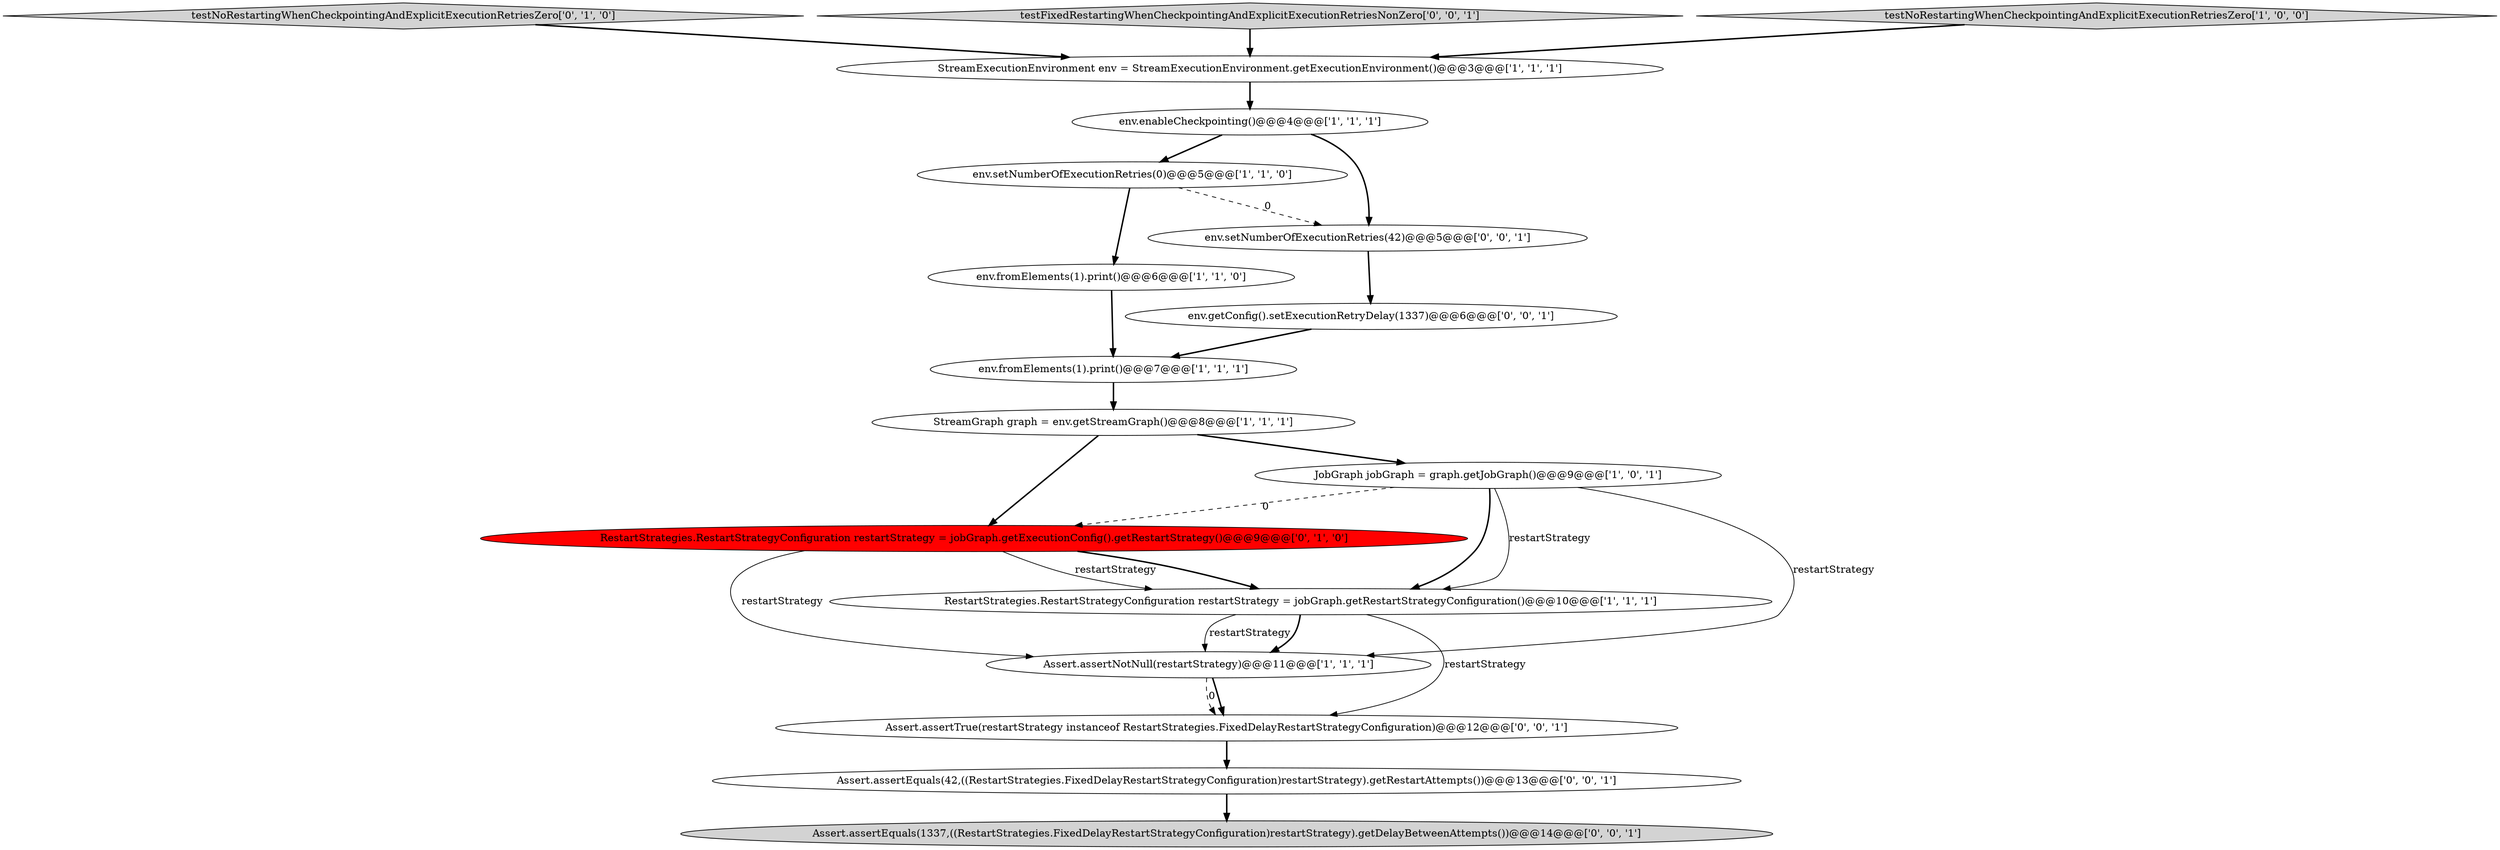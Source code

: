 digraph {
7 [style = filled, label = "JobGraph jobGraph = graph.getJobGraph()@@@9@@@['1', '0', '1']", fillcolor = white, shape = ellipse image = "AAA0AAABBB1BBB"];
6 [style = filled, label = "RestartStrategies.RestartStrategyConfiguration restartStrategy = jobGraph.getRestartStrategyConfiguration()@@@10@@@['1', '1', '1']", fillcolor = white, shape = ellipse image = "AAA0AAABBB1BBB"];
10 [style = filled, label = "RestartStrategies.RestartStrategyConfiguration restartStrategy = jobGraph.getExecutionConfig().getRestartStrategy()@@@9@@@['0', '1', '0']", fillcolor = red, shape = ellipse image = "AAA1AAABBB2BBB"];
14 [style = filled, label = "Assert.assertEquals(1337,((RestartStrategies.FixedDelayRestartStrategyConfiguration)restartStrategy).getDelayBetweenAttempts())@@@14@@@['0', '0', '1']", fillcolor = lightgray, shape = ellipse image = "AAA0AAABBB3BBB"];
9 [style = filled, label = "env.fromElements(1).print()@@@6@@@['1', '1', '0']", fillcolor = white, shape = ellipse image = "AAA0AAABBB1BBB"];
1 [style = filled, label = "StreamGraph graph = env.getStreamGraph()@@@8@@@['1', '1', '1']", fillcolor = white, shape = ellipse image = "AAA0AAABBB1BBB"];
16 [style = filled, label = "env.getConfig().setExecutionRetryDelay(1337)@@@6@@@['0', '0', '1']", fillcolor = white, shape = ellipse image = "AAA0AAABBB3BBB"];
15 [style = filled, label = "Assert.assertEquals(42,((RestartStrategies.FixedDelayRestartStrategyConfiguration)restartStrategy).getRestartAttempts())@@@13@@@['0', '0', '1']", fillcolor = white, shape = ellipse image = "AAA0AAABBB3BBB"];
2 [style = filled, label = "env.setNumberOfExecutionRetries(0)@@@5@@@['1', '1', '0']", fillcolor = white, shape = ellipse image = "AAA0AAABBB1BBB"];
3 [style = filled, label = "StreamExecutionEnvironment env = StreamExecutionEnvironment.getExecutionEnvironment()@@@3@@@['1', '1', '1']", fillcolor = white, shape = ellipse image = "AAA0AAABBB1BBB"];
17 [style = filled, label = "Assert.assertTrue(restartStrategy instanceof RestartStrategies.FixedDelayRestartStrategyConfiguration)@@@12@@@['0', '0', '1']", fillcolor = white, shape = ellipse image = "AAA0AAABBB3BBB"];
13 [style = filled, label = "env.setNumberOfExecutionRetries(42)@@@5@@@['0', '0', '1']", fillcolor = white, shape = ellipse image = "AAA0AAABBB3BBB"];
11 [style = filled, label = "testNoRestartingWhenCheckpointingAndExplicitExecutionRetriesZero['0', '1', '0']", fillcolor = lightgray, shape = diamond image = "AAA0AAABBB2BBB"];
12 [style = filled, label = "testFixedRestartingWhenCheckpointingAndExplicitExecutionRetriesNonZero['0', '0', '1']", fillcolor = lightgray, shape = diamond image = "AAA0AAABBB3BBB"];
5 [style = filled, label = "testNoRestartingWhenCheckpointingAndExplicitExecutionRetriesZero['1', '0', '0']", fillcolor = lightgray, shape = diamond image = "AAA0AAABBB1BBB"];
8 [style = filled, label = "env.enableCheckpointing()@@@4@@@['1', '1', '1']", fillcolor = white, shape = ellipse image = "AAA0AAABBB1BBB"];
0 [style = filled, label = "env.fromElements(1).print()@@@7@@@['1', '1', '1']", fillcolor = white, shape = ellipse image = "AAA0AAABBB1BBB"];
4 [style = filled, label = "Assert.assertNotNull(restartStrategy)@@@11@@@['1', '1', '1']", fillcolor = white, shape = ellipse image = "AAA0AAABBB1BBB"];
5->3 [style = bold, label=""];
6->4 [style = solid, label="restartStrategy"];
16->0 [style = bold, label=""];
9->0 [style = bold, label=""];
4->17 [style = bold, label=""];
15->14 [style = bold, label=""];
4->17 [style = dashed, label="0"];
7->6 [style = solid, label="restartStrategy"];
2->9 [style = bold, label=""];
7->4 [style = solid, label="restartStrategy"];
1->7 [style = bold, label=""];
10->6 [style = bold, label=""];
13->16 [style = bold, label=""];
10->6 [style = solid, label="restartStrategy"];
6->4 [style = bold, label=""];
8->2 [style = bold, label=""];
11->3 [style = bold, label=""];
6->17 [style = solid, label="restartStrategy"];
2->13 [style = dashed, label="0"];
0->1 [style = bold, label=""];
3->8 [style = bold, label=""];
7->6 [style = bold, label=""];
17->15 [style = bold, label=""];
7->10 [style = dashed, label="0"];
12->3 [style = bold, label=""];
10->4 [style = solid, label="restartStrategy"];
1->10 [style = bold, label=""];
8->13 [style = bold, label=""];
}
